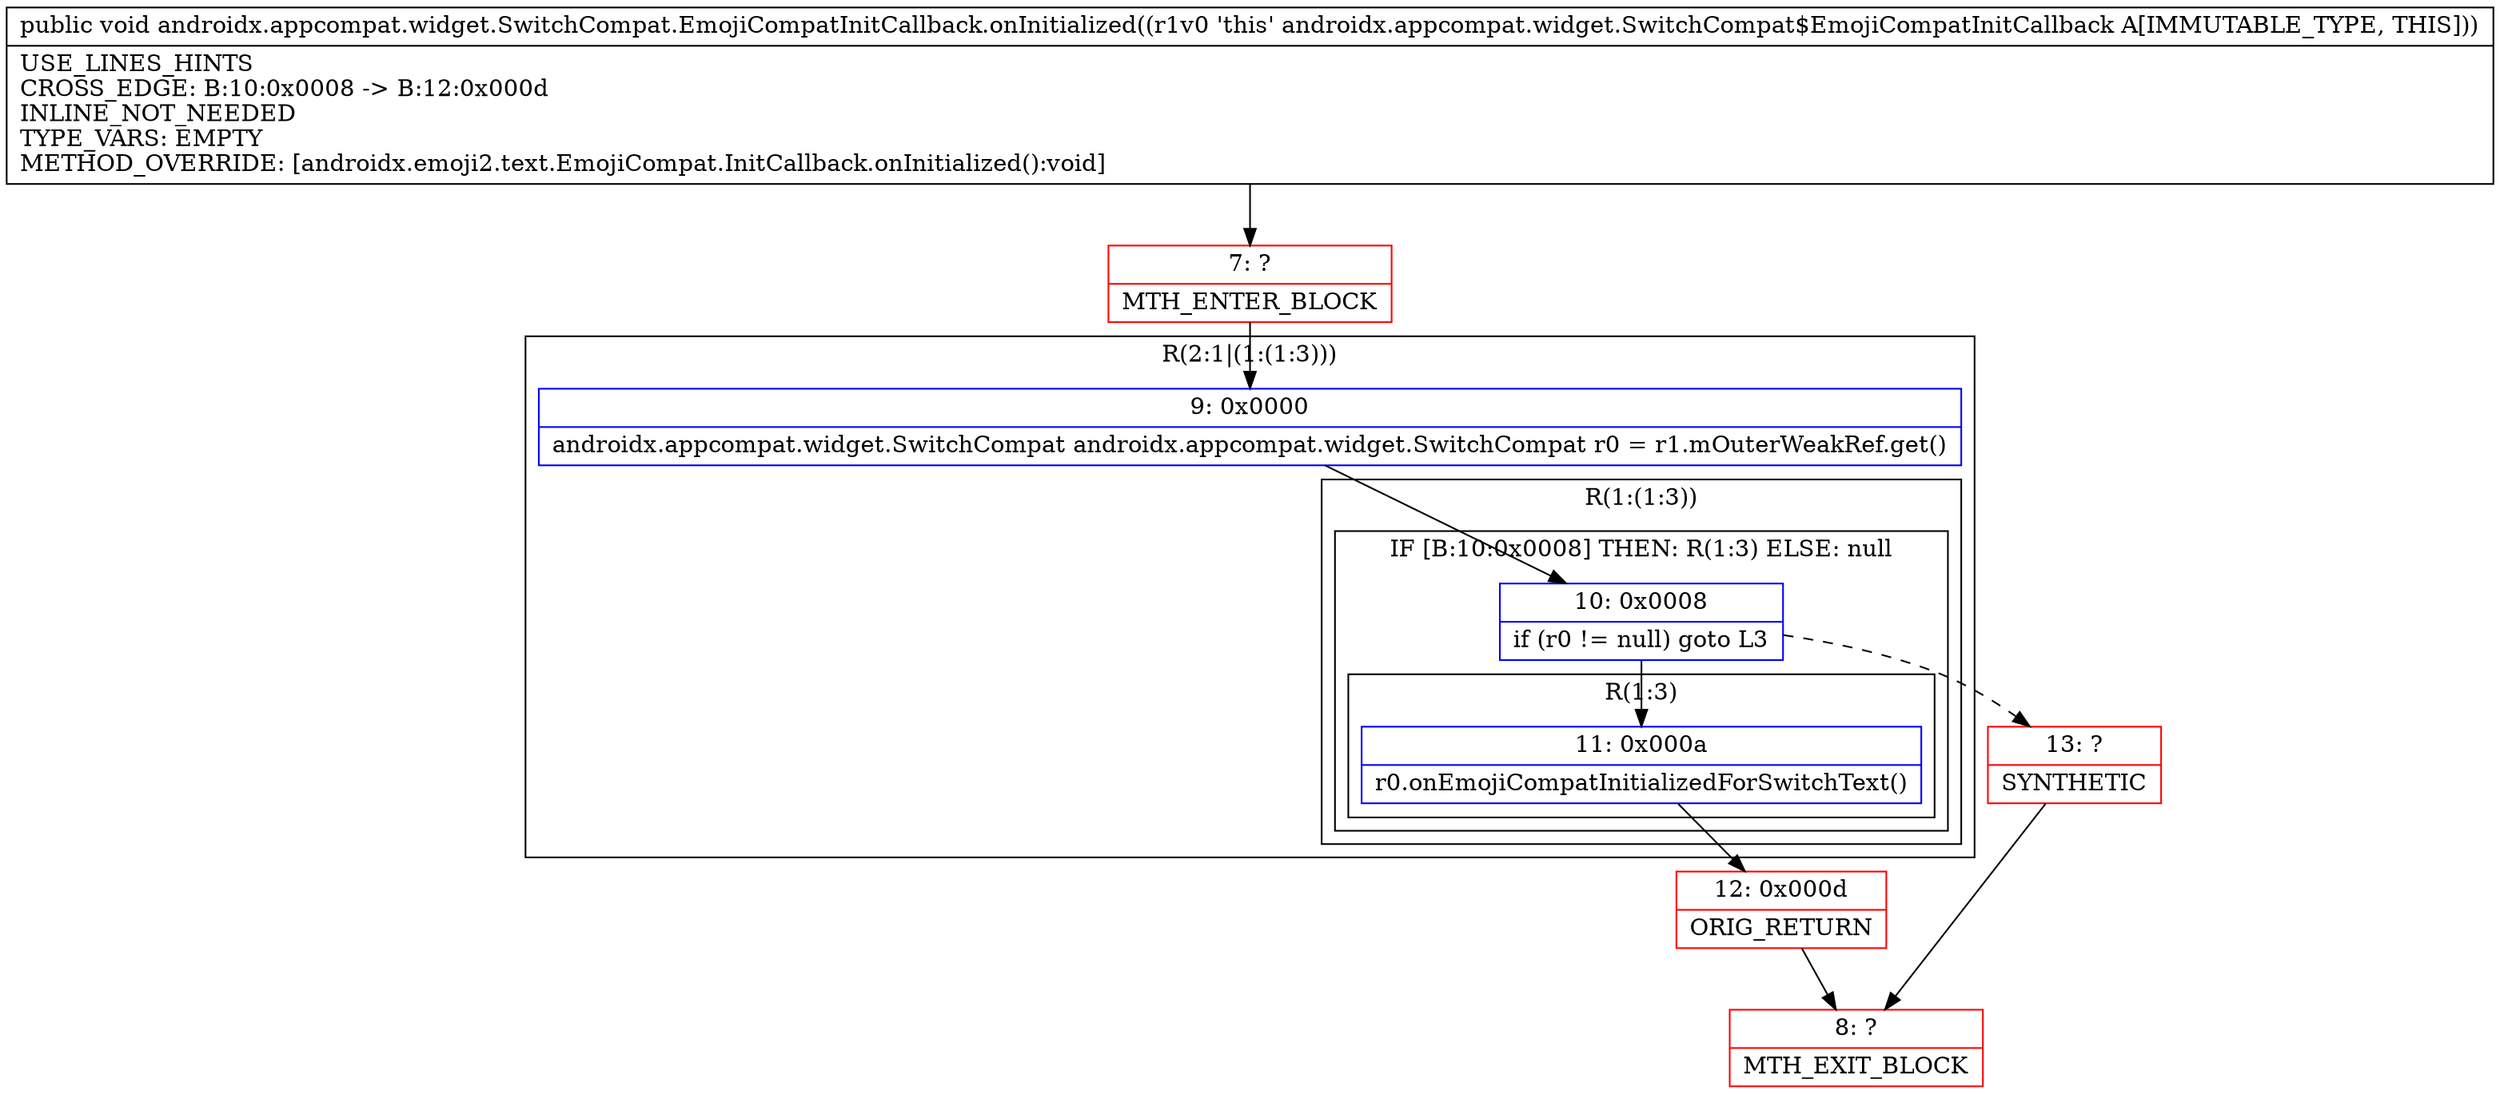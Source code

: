 digraph "CFG forandroidx.appcompat.widget.SwitchCompat.EmojiCompatInitCallback.onInitialized()V" {
subgraph cluster_Region_861377102 {
label = "R(2:1|(1:(1:3)))";
node [shape=record,color=blue];
Node_9 [shape=record,label="{9\:\ 0x0000|androidx.appcompat.widget.SwitchCompat androidx.appcompat.widget.SwitchCompat r0 = r1.mOuterWeakRef.get()\l}"];
subgraph cluster_Region_293985864 {
label = "R(1:(1:3))";
node [shape=record,color=blue];
subgraph cluster_IfRegion_1389363014 {
label = "IF [B:10:0x0008] THEN: R(1:3) ELSE: null";
node [shape=record,color=blue];
Node_10 [shape=record,label="{10\:\ 0x0008|if (r0 != null) goto L3\l}"];
subgraph cluster_Region_117519657 {
label = "R(1:3)";
node [shape=record,color=blue];
Node_11 [shape=record,label="{11\:\ 0x000a|r0.onEmojiCompatInitializedForSwitchText()\l}"];
}
}
}
}
Node_7 [shape=record,color=red,label="{7\:\ ?|MTH_ENTER_BLOCK\l}"];
Node_12 [shape=record,color=red,label="{12\:\ 0x000d|ORIG_RETURN\l}"];
Node_8 [shape=record,color=red,label="{8\:\ ?|MTH_EXIT_BLOCK\l}"];
Node_13 [shape=record,color=red,label="{13\:\ ?|SYNTHETIC\l}"];
MethodNode[shape=record,label="{public void androidx.appcompat.widget.SwitchCompat.EmojiCompatInitCallback.onInitialized((r1v0 'this' androidx.appcompat.widget.SwitchCompat$EmojiCompatInitCallback A[IMMUTABLE_TYPE, THIS]))  | USE_LINES_HINTS\lCROSS_EDGE: B:10:0x0008 \-\> B:12:0x000d\lINLINE_NOT_NEEDED\lTYPE_VARS: EMPTY\lMETHOD_OVERRIDE: [androidx.emoji2.text.EmojiCompat.InitCallback.onInitialized():void]\l}"];
MethodNode -> Node_7;Node_9 -> Node_10;
Node_10 -> Node_11;
Node_10 -> Node_13[style=dashed];
Node_11 -> Node_12;
Node_7 -> Node_9;
Node_12 -> Node_8;
Node_13 -> Node_8;
}

